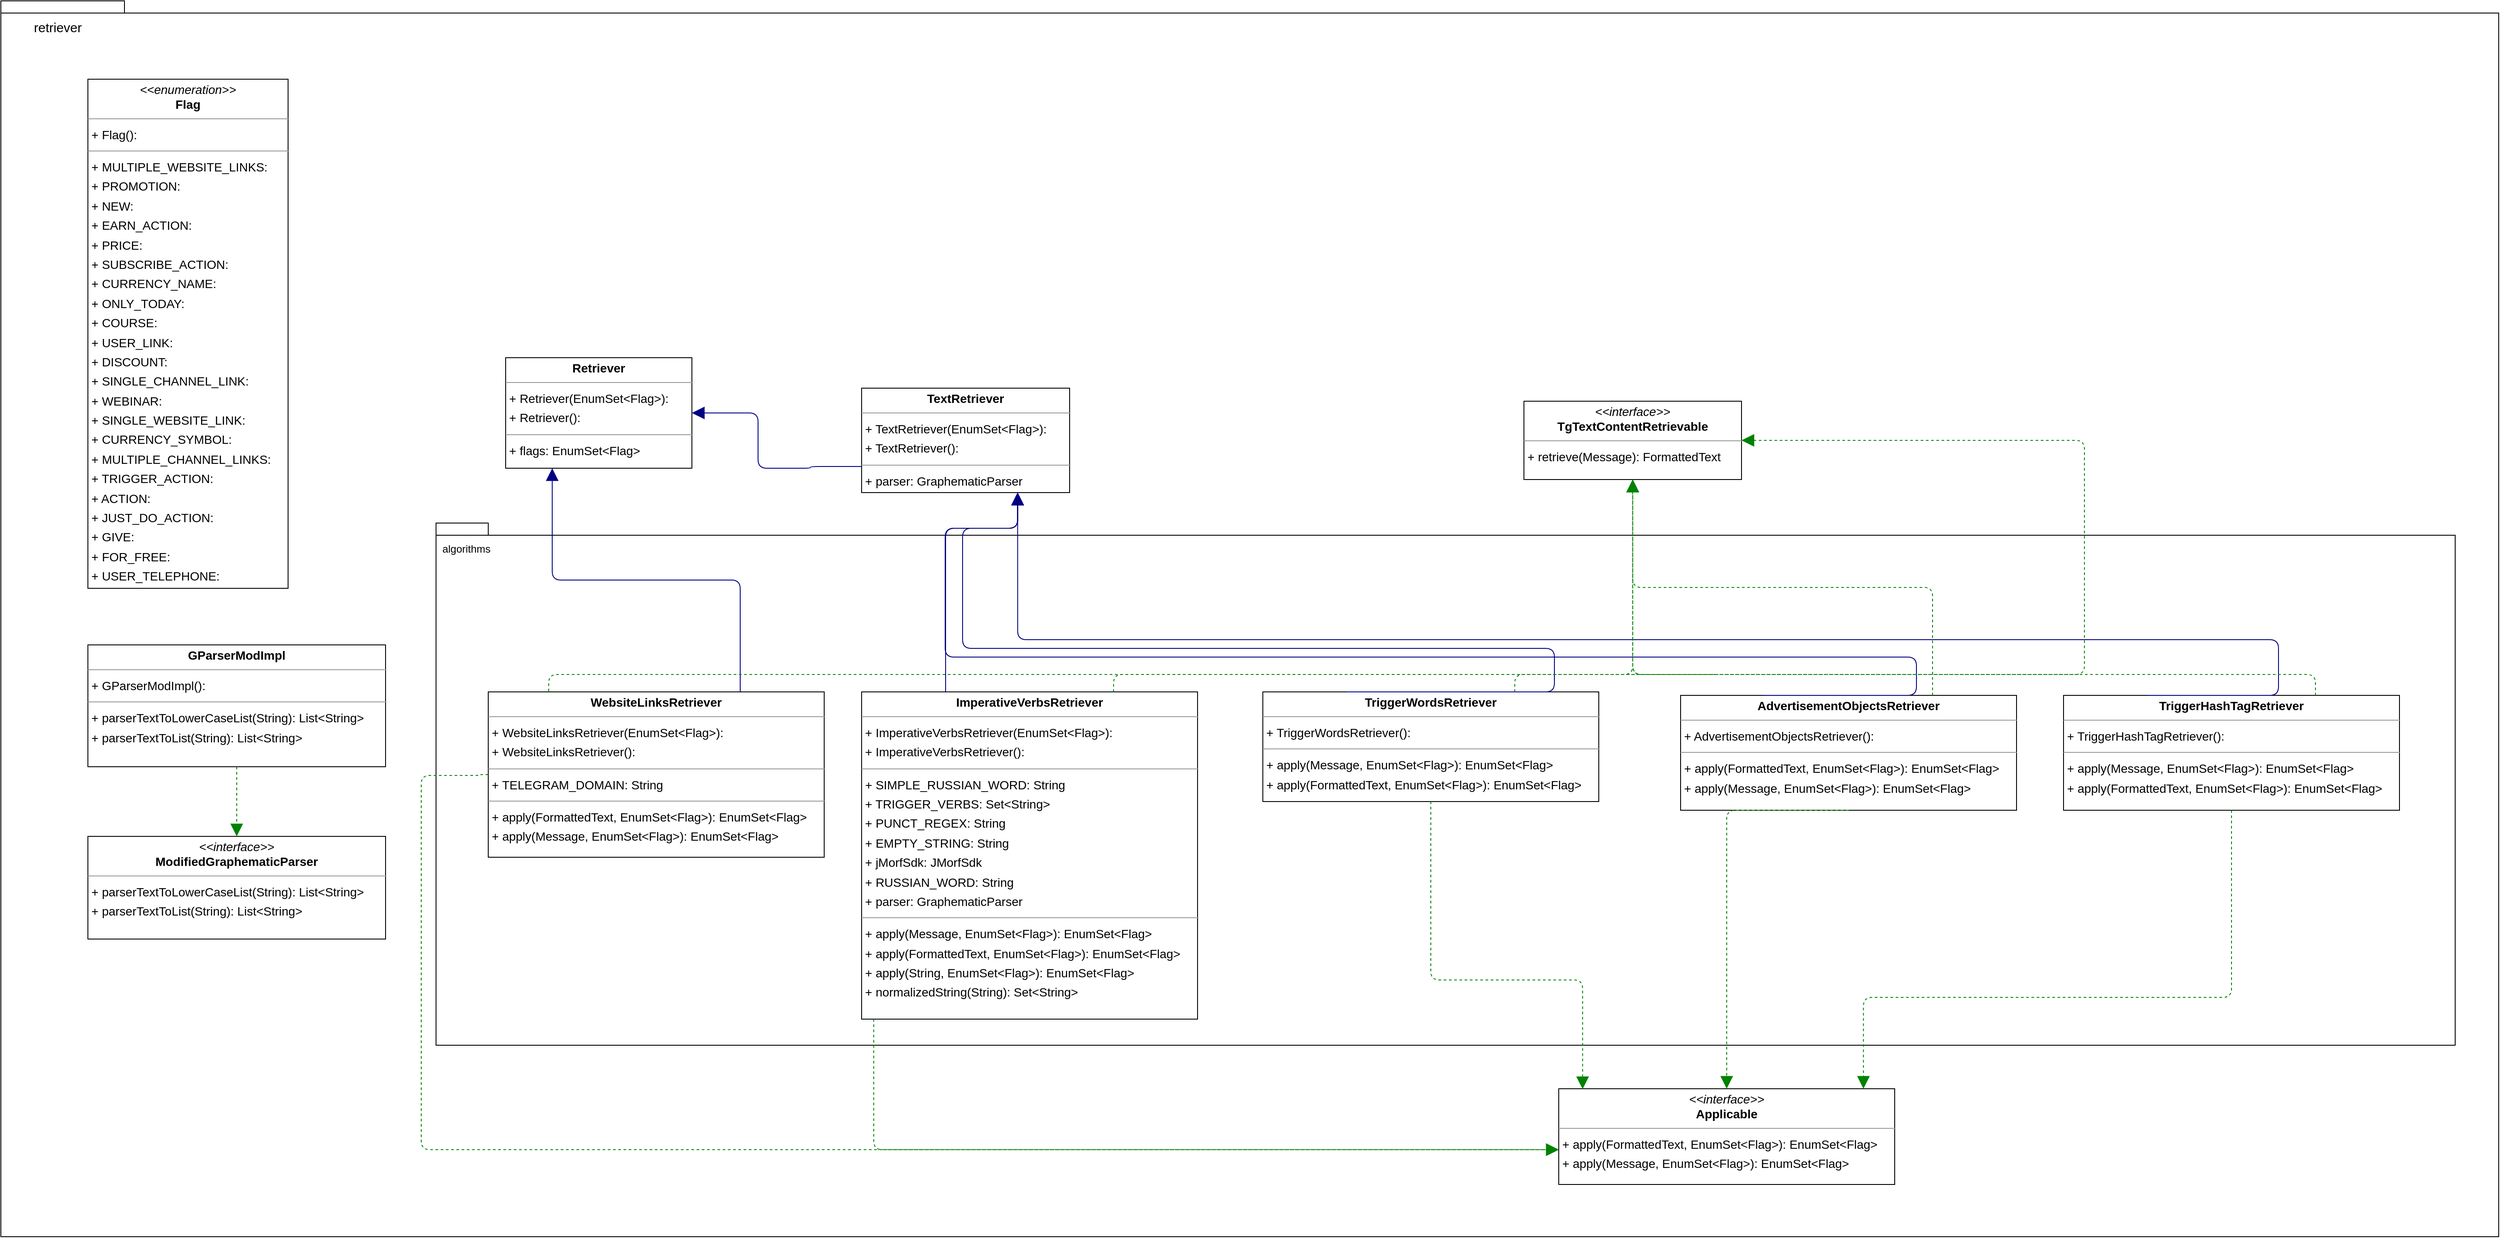 <mxfile version="18.0.3" type="github"><diagram id="AYSzvGnlUaqUeddyHcYF" name="Page-1"><mxGraphModel dx="4074" dy="3089" grid="1" gridSize="10" guides="1" tooltips="1" connect="1" arrows="1" fold="1" page="0" pageScale="1" pageWidth="827" pageHeight="1169" background="none" math="0" shadow="0"><root><mxCell id="0"/><mxCell id="1" parent="0"/><mxCell id="GdhkrkdAvGmJvq7uqSPL-6" value="package" style="shape=folder;fontStyle=1;spacingTop=10;tabWidth=40;tabHeight=14;tabPosition=left;html=1;" vertex="1" parent="1"><mxGeometry x="280" y="-590" width="2870" height="1420" as="geometry"/></mxCell><mxCell id="GdhkrkdAvGmJvq7uqSPL-3" value="" style="shape=folder;fontStyle=1;spacingTop=10;tabWidth=40;tabHeight=14;tabPosition=left;html=1;labelPosition=left;verticalLabelPosition=top;align=right;verticalAlign=bottom;" vertex="1" parent="1"><mxGeometry x="780" y="10" width="2320" height="600" as="geometry"/></mxCell><mxCell id="node10" value="&lt;p style=&quot;margin:0px;margin-top:4px;text-align:center;&quot;&gt;&lt;b&gt;AdvertisementObjectsRetriever&lt;/b&gt;&lt;/p&gt;&lt;hr size=&quot;1&quot;/&gt;&lt;p style=&quot;margin:0 0 0 4px;line-height:1.6;&quot;&gt;+ AdvertisementObjectsRetriever(): &lt;/p&gt;&lt;hr size=&quot;1&quot;/&gt;&lt;p style=&quot;margin:0 0 0 4px;line-height:1.6;&quot;&gt;+ apply(FormattedText, EnumSet&amp;lt;Flag&amp;gt;): EnumSet&amp;lt;Flag&amp;gt;&lt;br/&gt;+ apply(Message, EnumSet&amp;lt;Flag&amp;gt;): EnumSet&amp;lt;Flag&amp;gt;&lt;/p&gt;" style="verticalAlign=top;align=left;overflow=fill;fontSize=14;fontFamily=Helvetica;html=1;rounded=0;shadow=0;comic=0;labelBackgroundColor=none;strokeWidth=1;" parent="1" vertex="1"><mxGeometry x="2210" y="208" width="386" height="132" as="geometry"/></mxCell><mxCell id="node1" value="&lt;p style=&quot;margin:0px;margin-top:4px;text-align:center;&quot;&gt;&lt;i&gt;&amp;lt;&amp;lt;interface&amp;gt;&amp;gt;&lt;/i&gt;&lt;br/&gt;&lt;b&gt;Applicable&lt;/b&gt;&lt;/p&gt;&lt;hr size=&quot;1&quot;/&gt;&lt;p style=&quot;margin:0 0 0 4px;line-height:1.6;&quot;&gt;+ apply(FormattedText, EnumSet&amp;lt;Flag&amp;gt;): EnumSet&amp;lt;Flag&amp;gt;&lt;br/&gt;+ apply(Message, EnumSet&amp;lt;Flag&amp;gt;): EnumSet&amp;lt;Flag&amp;gt;&lt;/p&gt;" style="verticalAlign=top;align=left;overflow=fill;fontSize=14;fontFamily=Helvetica;html=1;rounded=0;shadow=0;comic=0;labelBackgroundColor=none;strokeWidth=1;" parent="1" vertex="1"><mxGeometry x="2070" y="660" width="386" height="110" as="geometry"/></mxCell><mxCell id="node9" value="&lt;p style=&quot;margin:0px;margin-top:4px;text-align:center;&quot;&gt;&lt;i&gt;&amp;lt;&amp;lt;enumeration&amp;gt;&amp;gt;&lt;/i&gt;&lt;br/&gt;&lt;b&gt;Flag&lt;/b&gt;&lt;/p&gt;&lt;hr size=&quot;1&quot;/&gt;&lt;p style=&quot;margin:0 0 0 4px;line-height:1.6;&quot;&gt;+ Flag(): &lt;/p&gt;&lt;hr size=&quot;1&quot;/&gt;&lt;p style=&quot;margin:0 0 0 4px;line-height:1.6;&quot;&gt;+ MULTIPLE_WEBSITE_LINKS: &lt;br/&gt;+ PROMOTION: &lt;br/&gt;+ NEW: &lt;br/&gt;+ EARN_ACTION: &lt;br/&gt;+ PRICE: &lt;br/&gt;+ SUBSCRIBE_ACTION: &lt;br/&gt;+ CURRENCY_NAME: &lt;br/&gt;+ ONLY_TODAY: &lt;br/&gt;+ COURSE: &lt;br/&gt;+ USER_LINK: &lt;br/&gt;+ DISCOUNT: &lt;br/&gt;+ SINGLE_CHANNEL_LINK: &lt;br/&gt;+ WEBINAR: &lt;br/&gt;+ SINGLE_WEBSITE_LINK: &lt;br/&gt;+ CURRENCY_SYMBOL: &lt;br/&gt;+ MULTIPLE_CHANNEL_LINKS: &lt;br/&gt;+ TRIGGER_ACTION: &lt;br/&gt;+ ACTION: &lt;br/&gt;+ JUST_DO_ACTION: &lt;br/&gt;+ GIVE: &lt;br/&gt;+ FOR_FREE: &lt;br/&gt;+ USER_TELEPHONE: &lt;/p&gt;&lt;hr size=&quot;1&quot;/&gt;&lt;p style=&quot;margin:0 0 0 4px;line-height:1.6;&quot;&gt;+ valueOf(String): Flag&lt;br/&gt;+ values(): Flag[]&lt;/p&gt;" style="verticalAlign=top;align=left;overflow=fill;fontSize=14;fontFamily=Helvetica;html=1;rounded=0;shadow=0;comic=0;labelBackgroundColor=none;strokeWidth=1;" parent="1" vertex="1"><mxGeometry x="380" y="-500" width="230" height="585" as="geometry"/></mxCell><mxCell id="node4" value="&lt;p style=&quot;margin:0px;margin-top:4px;text-align:center;&quot;&gt;&lt;b&gt;GParserModImpl&lt;/b&gt;&lt;/p&gt;&lt;hr size=&quot;1&quot;/&gt;&lt;p style=&quot;margin:0 0 0 4px;line-height:1.6;&quot;&gt;+ GParserModImpl(): &lt;/p&gt;&lt;hr size=&quot;1&quot;/&gt;&lt;p style=&quot;margin:0 0 0 4px;line-height:1.6;&quot;&gt;+ parserTextToLowerCaseList(String): List&amp;lt;String&amp;gt;&lt;br/&gt;+ parserTextToList(String): List&amp;lt;String&amp;gt;&lt;/p&gt;" style="verticalAlign=top;align=left;overflow=fill;fontSize=14;fontFamily=Helvetica;html=1;rounded=0;shadow=0;comic=0;labelBackgroundColor=none;strokeWidth=1;" parent="1" vertex="1"><mxGeometry x="380" y="150" width="342" height="140" as="geometry"/></mxCell><mxCell id="node2" value="&lt;p style=&quot;margin:0px;margin-top:4px;text-align:center;&quot;&gt;&lt;b&gt;ImperativeVerbsRetriever&lt;/b&gt;&lt;/p&gt;&lt;hr size=&quot;1&quot;/&gt;&lt;p style=&quot;margin:0 0 0 4px;line-height:1.6;&quot;&gt;+ ImperativeVerbsRetriever(EnumSet&amp;lt;Flag&amp;gt;): &lt;br/&gt;+ ImperativeVerbsRetriever(): &lt;/p&gt;&lt;hr size=&quot;1&quot;/&gt;&lt;p style=&quot;margin:0 0 0 4px;line-height:1.6;&quot;&gt;+ SIMPLE_RUSSIAN_WORD: String&lt;br/&gt;+ TRIGGER_VERBS: Set&amp;lt;String&amp;gt;&lt;br/&gt;+ PUNCT_REGEX: String&lt;br/&gt;+ EMPTY_STRING: String&lt;br/&gt;+ jMorfSdk: JMorfSdk&lt;br/&gt;+ RUSSIAN_WORD: String&lt;br/&gt;+ parser: GraphematicParser&lt;/p&gt;&lt;hr size=&quot;1&quot;/&gt;&lt;p style=&quot;margin:0 0 0 4px;line-height:1.6;&quot;&gt;+ apply(Message, EnumSet&amp;lt;Flag&amp;gt;): EnumSet&amp;lt;Flag&amp;gt;&lt;br/&gt;+ apply(FormattedText, EnumSet&amp;lt;Flag&amp;gt;): EnumSet&amp;lt;Flag&amp;gt;&lt;br/&gt;+ apply(String, EnumSet&amp;lt;Flag&amp;gt;): EnumSet&amp;lt;Flag&amp;gt;&lt;br/&gt;+ normalizedString(String): Set&amp;lt;String&amp;gt;&lt;/p&gt;" style="verticalAlign=top;align=left;overflow=fill;fontSize=14;fontFamily=Helvetica;html=1;rounded=0;shadow=0;comic=0;labelBackgroundColor=none;strokeWidth=1;" parent="1" vertex="1"><mxGeometry x="1269" y="204" width="386" height="376" as="geometry"/></mxCell><mxCell id="node6" value="&lt;p style=&quot;margin:0px;margin-top:4px;text-align:center;&quot;&gt;&lt;i&gt;&amp;lt;&amp;lt;interface&amp;gt;&amp;gt;&lt;/i&gt;&lt;br/&gt;&lt;b&gt;ModifiedGraphematicParser&lt;/b&gt;&lt;/p&gt;&lt;hr size=&quot;1&quot;/&gt;&lt;p style=&quot;margin:0 0 0 4px;line-height:1.6;&quot;&gt;+ parserTextToLowerCaseList(String): List&amp;lt;String&amp;gt;&lt;br/&gt;+ parserTextToList(String): List&amp;lt;String&amp;gt;&lt;/p&gt;" style="verticalAlign=top;align=left;overflow=fill;fontSize=14;fontFamily=Helvetica;html=1;rounded=0;shadow=0;comic=0;labelBackgroundColor=none;strokeWidth=1;" parent="1" vertex="1"><mxGeometry x="380" y="370" width="342" height="118" as="geometry"/></mxCell><mxCell id="node0" value="&lt;p style=&quot;margin:0px;margin-top:4px;text-align:center;&quot;&gt;&lt;b&gt;Retriever&lt;/b&gt;&lt;/p&gt;&lt;hr size=&quot;1&quot;/&gt;&lt;p style=&quot;margin:0 0 0 4px;line-height:1.6;&quot;&gt;+ Retriever(EnumSet&amp;lt;Flag&amp;gt;): &lt;br/&gt;+ Retriever(): &lt;/p&gt;&lt;hr size=&quot;1&quot;/&gt;&lt;p style=&quot;margin:0 0 0 4px;line-height:1.6;&quot;&gt;+ flags: EnumSet&amp;lt;Flag&amp;gt;&lt;/p&gt;" style="verticalAlign=top;align=left;overflow=fill;fontSize=14;fontFamily=Helvetica;html=1;rounded=0;shadow=0;comic=0;labelBackgroundColor=none;strokeWidth=1;" parent="1" vertex="1"><mxGeometry x="860" y="-180" width="214" height="127" as="geometry"/></mxCell><mxCell id="node11" value="&lt;p style=&quot;margin:0px;margin-top:4px;text-align:center;&quot;&gt;&lt;b&gt;TextRetriever&lt;/b&gt;&lt;/p&gt;&lt;hr size=&quot;1&quot;/&gt;&lt;p style=&quot;margin:0 0 0 4px;line-height:1.6;&quot;&gt;+ TextRetriever(EnumSet&amp;lt;Flag&amp;gt;): &lt;br/&gt;+ TextRetriever(): &lt;/p&gt;&lt;hr size=&quot;1&quot;/&gt;&lt;p style=&quot;margin:0 0 0 4px;line-height:1.6;&quot;&gt;+ parser: GraphematicParser&lt;/p&gt;" style="verticalAlign=top;align=left;overflow=fill;fontSize=14;fontFamily=Helvetica;html=1;rounded=0;shadow=0;comic=0;labelBackgroundColor=none;strokeWidth=1;" parent="1" vertex="1"><mxGeometry x="1269" y="-145" width="239" height="120" as="geometry"/></mxCell><mxCell id="node7" value="&lt;p style=&quot;margin:0px;margin-top:4px;text-align:center;&quot;&gt;&lt;i&gt;&amp;lt;&amp;lt;interface&amp;gt;&amp;gt;&lt;/i&gt;&lt;br/&gt;&lt;b&gt;TgTextContentRetrievable&lt;/b&gt;&lt;/p&gt;&lt;hr size=&quot;1&quot;/&gt;&lt;p style=&quot;margin:0 0 0 4px;line-height:1.6;&quot;&gt;+ retrieve(Message): FormattedText&lt;/p&gt;" style="verticalAlign=top;align=left;overflow=fill;fontSize=14;fontFamily=Helvetica;html=1;rounded=0;shadow=0;comic=0;labelBackgroundColor=none;strokeWidth=1;" parent="1" vertex="1"><mxGeometry x="2030" y="-130" width="250" height="90" as="geometry"/></mxCell><mxCell id="node5" value="&lt;p style=&quot;margin:0px;margin-top:4px;text-align:center;&quot;&gt;&lt;b&gt;TriggerHashTagRetriever&lt;/b&gt;&lt;/p&gt;&lt;hr size=&quot;1&quot;/&gt;&lt;p style=&quot;margin:0 0 0 4px;line-height:1.6;&quot;&gt;+ TriggerHashTagRetriever(): &lt;/p&gt;&lt;hr size=&quot;1&quot;/&gt;&lt;p style=&quot;margin:0 0 0 4px;line-height:1.6;&quot;&gt;+ apply(Message, EnumSet&amp;lt;Flag&amp;gt;): EnumSet&amp;lt;Flag&amp;gt;&lt;br/&gt;+ apply(FormattedText, EnumSet&amp;lt;Flag&amp;gt;): EnumSet&amp;lt;Flag&amp;gt;&lt;/p&gt;" style="verticalAlign=top;align=left;overflow=fill;fontSize=14;fontFamily=Helvetica;html=1;rounded=0;shadow=0;comic=0;labelBackgroundColor=none;strokeWidth=1;" parent="1" vertex="1"><mxGeometry x="2650" y="208" width="386" height="132" as="geometry"/></mxCell><mxCell id="node8" value="&lt;p style=&quot;margin:0px;margin-top:4px;text-align:center;&quot;&gt;&lt;b&gt;TriggerWordsRetriever&lt;/b&gt;&lt;/p&gt;&lt;hr size=&quot;1&quot;/&gt;&lt;p style=&quot;margin:0 0 0 4px;line-height:1.6;&quot;&gt;+ TriggerWordsRetriever(): &lt;/p&gt;&lt;hr size=&quot;1&quot;/&gt;&lt;p style=&quot;margin:0 0 0 4px;line-height:1.6;&quot;&gt;+ apply(Message, EnumSet&amp;lt;Flag&amp;gt;): EnumSet&amp;lt;Flag&amp;gt;&lt;br/&gt;+ apply(FormattedText, EnumSet&amp;lt;Flag&amp;gt;): EnumSet&amp;lt;Flag&amp;gt;&lt;/p&gt;" style="verticalAlign=top;align=left;overflow=fill;fontSize=14;fontFamily=Helvetica;html=1;rounded=0;shadow=0;comic=0;labelBackgroundColor=none;strokeWidth=1;" parent="1" vertex="1"><mxGeometry x="1730" y="204" width="386" height="126" as="geometry"/></mxCell><mxCell id="node3" value="&lt;p style=&quot;margin:0px;margin-top:4px;text-align:center;&quot;&gt;&lt;b&gt;WebsiteLinksRetriever&lt;/b&gt;&lt;/p&gt;&lt;hr size=&quot;1&quot;/&gt;&lt;p style=&quot;margin:0 0 0 4px;line-height:1.6;&quot;&gt;+ WebsiteLinksRetriever(EnumSet&amp;lt;Flag&amp;gt;): &lt;br/&gt;+ WebsiteLinksRetriever(): &lt;/p&gt;&lt;hr size=&quot;1&quot;/&gt;&lt;p style=&quot;margin:0 0 0 4px;line-height:1.6;&quot;&gt;+ TELEGRAM_DOMAIN: String&lt;/p&gt;&lt;hr size=&quot;1&quot;/&gt;&lt;p style=&quot;margin:0 0 0 4px;line-height:1.6;&quot;&gt;+ apply(FormattedText, EnumSet&amp;lt;Flag&amp;gt;): EnumSet&amp;lt;Flag&amp;gt;&lt;br/&gt;+ apply(Message, EnumSet&amp;lt;Flag&amp;gt;): EnumSet&amp;lt;Flag&amp;gt;&lt;/p&gt;" style="verticalAlign=top;align=left;overflow=fill;fontSize=14;fontFamily=Helvetica;html=1;rounded=0;shadow=0;comic=0;labelBackgroundColor=none;strokeWidth=1;" parent="1" vertex="1"><mxGeometry x="840" y="204" width="386" height="190" as="geometry"/></mxCell><mxCell id="edge16" value="" style="html=1;rounded=1;edgeStyle=orthogonalEdgeStyle;dashed=1;startArrow=none;endArrow=block;endSize=12;strokeColor=#008200;exitX=0.500;exitY=1.000;exitDx=0;exitDy=0;entryX=0.500;entryY=0.000;entryDx=0;entryDy=0;" parent="1" source="node10" target="node1" edge="1"><mxGeometry width="50" height="50" relative="1" as="geometry"><Array as="points"><mxPoint x="2263" y="340"/></Array></mxGeometry></mxCell><mxCell id="edge3" value="" style="html=1;rounded=1;edgeStyle=orthogonalEdgeStyle;dashed=0;startArrow=none;endArrow=block;endSize=12;strokeColor=#000082;exitX=0.250;exitY=0.000;exitDx=0;exitDy=0;entryX=0.750;entryY=1.000;entryDx=0;entryDy=0;" parent="1" source="node10" target="node11" edge="1"><mxGeometry width="50" height="50" relative="1" as="geometry"><Array as="points"><mxPoint x="2481" y="164"/><mxPoint x="1365" y="164"/><mxPoint x="1365" y="16"/><mxPoint x="1449" y="16"/></Array></mxGeometry></mxCell><mxCell id="edge2" value="" style="html=1;rounded=1;edgeStyle=orthogonalEdgeStyle;dashed=1;startArrow=none;endArrow=block;endSize=12;strokeColor=#008200;exitX=0.750;exitY=0.000;exitDx=0;exitDy=0;entryX=0.500;entryY=1.001;entryDx=0;entryDy=0;" parent="1" source="node10" target="node7" edge="1"><mxGeometry width="50" height="50" relative="1" as="geometry"><Array as="points"/></mxGeometry></mxCell><mxCell id="edge7" value="" style="html=1;rounded=1;edgeStyle=orthogonalEdgeStyle;dashed=1;startArrow=none;endArrow=block;endSize=12;strokeColor=#008200;exitX=0.500;exitY=1.000;exitDx=0;exitDy=0;entryX=0.500;entryY=0.000;entryDx=0;entryDy=0;" parent="1" source="node4" target="node6" edge="1"><mxGeometry width="50" height="50" relative="1" as="geometry"><Array as="points"/></mxGeometry></mxCell><mxCell id="edge10" value="" style="html=1;rounded=1;edgeStyle=orthogonalEdgeStyle;dashed=1;startArrow=none;endArrow=block;endSize=12;strokeColor=#008200;exitX=0.036;exitY=1.000;exitDx=0;exitDy=0;" parent="1" source="node2" edge="1"><mxGeometry width="50" height="50" relative="1" as="geometry"><Array as="points"><mxPoint x="1283" y="730"/><mxPoint x="2070" y="730"/></Array><mxPoint x="2070" y="730" as="targetPoint"/></mxGeometry></mxCell><mxCell id="edge9" value="" style="html=1;rounded=1;edgeStyle=orthogonalEdgeStyle;dashed=0;startArrow=none;endArrow=block;endSize=12;strokeColor=#000082;exitX=0.250;exitY=0.000;exitDx=0;exitDy=0;entryX=0.750;entryY=1.000;entryDx=0;entryDy=0;" parent="1" source="node2" target="node11" edge="1"><mxGeometry width="50" height="50" relative="1" as="geometry"><Array as="points"><mxPoint x="1366" y="16"/><mxPoint x="1449" y="16"/></Array></mxGeometry></mxCell><mxCell id="edge14" value="" style="html=1;rounded=1;edgeStyle=orthogonalEdgeStyle;dashed=1;startArrow=none;endArrow=block;endSize=12;strokeColor=#008200;exitX=0.750;exitY=0.000;exitDx=0;exitDy=0;entryX=1;entryY=0.5;entryDx=0;entryDy=0;" parent="1" source="node2" target="node7" edge="1"><mxGeometry width="50" height="50" relative="1" as="geometry"><Array as="points"><mxPoint x="1559" y="184"/><mxPoint x="2674" y="184"/><mxPoint x="2674" y="-85"/></Array></mxGeometry></mxCell><mxCell id="edge5" value="" style="html=1;rounded=1;edgeStyle=orthogonalEdgeStyle;dashed=0;startArrow=none;endArrow=block;endSize=12;strokeColor=#000082;exitX=0;exitY=0.75;exitDx=0;exitDy=0;entryX=1;entryY=0.5;entryDx=0;entryDy=0;" parent="1" source="node11" target="node0" edge="1"><mxGeometry width="50" height="50" relative="1" as="geometry"><Array as="points"><mxPoint x="1210" y="-55"/><mxPoint x="1210" y="-53"/><mxPoint x="1150" y="-53"/><mxPoint x="1150" y="-116"/></Array></mxGeometry></mxCell><mxCell id="edge1" value="" style="html=1;rounded=1;edgeStyle=orthogonalEdgeStyle;dashed=1;startArrow=none;endArrow=block;endSize=12;strokeColor=#008200;exitX=0.500;exitY=1.000;exitDx=0;exitDy=0;entryX=0.907;entryY=0;entryDx=0;entryDy=0;entryPerimeter=0;" parent="1" source="node5" target="node1" edge="1"><mxGeometry width="50" height="50" relative="1" as="geometry"><Array as="points"><mxPoint x="2843" y="555"/><mxPoint x="2420" y="555"/></Array></mxGeometry></mxCell><mxCell id="edge13" value="" style="html=1;rounded=1;edgeStyle=orthogonalEdgeStyle;dashed=0;startArrow=none;endArrow=block;endSize=12;strokeColor=#000082;exitX=0.250;exitY=0.000;exitDx=0;exitDy=0;entryX=0.750;entryY=1.000;entryDx=0;entryDy=0;" parent="1" source="node5" target="node11" edge="1"><mxGeometry width="50" height="50" relative="1" as="geometry"><Array as="points"><mxPoint x="2897" y="144"/><mxPoint x="1449" y="144"/></Array></mxGeometry></mxCell><mxCell id="edge4" value="" style="html=1;rounded=1;edgeStyle=orthogonalEdgeStyle;dashed=1;startArrow=none;endArrow=block;endSize=12;strokeColor=#008200;exitX=0.750;exitY=0.000;exitDx=0;exitDy=0;entryX=0.500;entryY=1.001;entryDx=0;entryDy=0;" parent="1" source="node5" target="node7" edge="1"><mxGeometry width="50" height="50" relative="1" as="geometry"><Array as="points"><mxPoint x="2940" y="184"/><mxPoint x="2155" y="184"/></Array></mxGeometry></mxCell><mxCell id="edge15" value="" style="html=1;rounded=1;edgeStyle=orthogonalEdgeStyle;dashed=1;startArrow=none;endArrow=block;endSize=12;strokeColor=#008200;exitX=0.500;exitY=1.000;exitDx=0;exitDy=0;entryX=0.071;entryY=0.004;entryDx=0;entryDy=0;entryPerimeter=0;" parent="1" source="node8" target="node1" edge="1"><mxGeometry width="50" height="50" relative="1" as="geometry"><Array as="points"><mxPoint x="1923" y="535"/><mxPoint x="2097" y="535"/></Array></mxGeometry></mxCell><mxCell id="edge8" value="" style="html=1;rounded=1;edgeStyle=orthogonalEdgeStyle;dashed=0;startArrow=none;endArrow=block;endSize=12;strokeColor=#000082;exitX=0.250;exitY=0.000;exitDx=0;exitDy=0;entryX=0.750;entryY=1.000;entryDx=0;entryDy=0;" parent="1" source="node8" target="node11" edge="1"><mxGeometry width="50" height="50" relative="1" as="geometry"><Array as="points"><mxPoint x="2065" y="154"/><mxPoint x="1385" y="154"/><mxPoint x="1385" y="16"/><mxPoint x="1449" y="16"/></Array></mxGeometry></mxCell><mxCell id="edge0" value="" style="html=1;rounded=1;edgeStyle=orthogonalEdgeStyle;dashed=1;startArrow=none;endArrow=block;endSize=12;strokeColor=#008200;exitX=0.750;exitY=0.000;exitDx=0;exitDy=0;entryX=0.500;entryY=1.001;entryDx=0;entryDy=0;" parent="1" source="node8" target="node7" edge="1"><mxGeometry width="50" height="50" relative="1" as="geometry"><Array as="points"><mxPoint x="2258" y="184"/><mxPoint x="2674" y="184"/></Array></mxGeometry></mxCell><mxCell id="edge6" value="" style="html=1;rounded=1;edgeStyle=orthogonalEdgeStyle;dashed=1;startArrow=none;endArrow=block;endSize=12;strokeColor=#008200;exitX=0.000;exitY=0.500;exitDx=0;exitDy=0;" parent="1" source="node3" edge="1"><mxGeometry width="50" height="50" relative="1" as="geometry"><Array as="points"><mxPoint x="830" y="299"/><mxPoint x="763" y="300"/><mxPoint x="763" y="730"/><mxPoint x="2070" y="730"/></Array><mxPoint x="2070" y="730" as="targetPoint"/></mxGeometry></mxCell><mxCell id="edge11" value="" style="html=1;rounded=1;edgeStyle=orthogonalEdgeStyle;dashed=0;startArrow=none;endArrow=block;endSize=12;strokeColor=#000082;exitX=0.750;exitY=0.000;exitDx=0;exitDy=0;entryX=0.250;entryY=1.000;entryDx=0;entryDy=0;" parent="1" source="node3" target="node0" edge="1"><mxGeometry width="50" height="50" relative="1" as="geometry"><Array as="points"/></mxGeometry></mxCell><mxCell id="edge12" value="" style="html=1;rounded=1;edgeStyle=orthogonalEdgeStyle;dashed=1;startArrow=none;endArrow=block;endSize=12;strokeColor=#008200;exitX=0.18;exitY=-0.004;exitDx=0;exitDy=0;entryX=0.500;entryY=1.001;entryDx=0;entryDy=0;exitPerimeter=0;" parent="1" source="node3" target="node7" edge="1"><mxGeometry width="50" height="50" relative="1" as="geometry"><Array as="points"><mxPoint x="910" y="184"/><mxPoint x="2155" y="184"/></Array></mxGeometry></mxCell><mxCell id="GdhkrkdAvGmJvq7uqSPL-5" value="algorithms" style="text;html=1;strokeColor=none;fillColor=none;align=center;verticalAlign=middle;whiteSpace=wrap;rounded=0;" vertex="1" parent="1"><mxGeometry x="780" y="30" width="70" height="20" as="geometry"/></mxCell><mxCell id="GdhkrkdAvGmJvq7uqSPL-7" value="&lt;font style=&quot;font-size: 15px;&quot;&gt;retriever&lt;/font&gt;" style="text;html=1;align=center;verticalAlign=middle;resizable=0;points=[];autosize=1;strokeColor=none;fillColor=none;" vertex="1" parent="1"><mxGeometry x="310" y="-570" width="70" height="20" as="geometry"/></mxCell></root></mxGraphModel></diagram></mxfile>